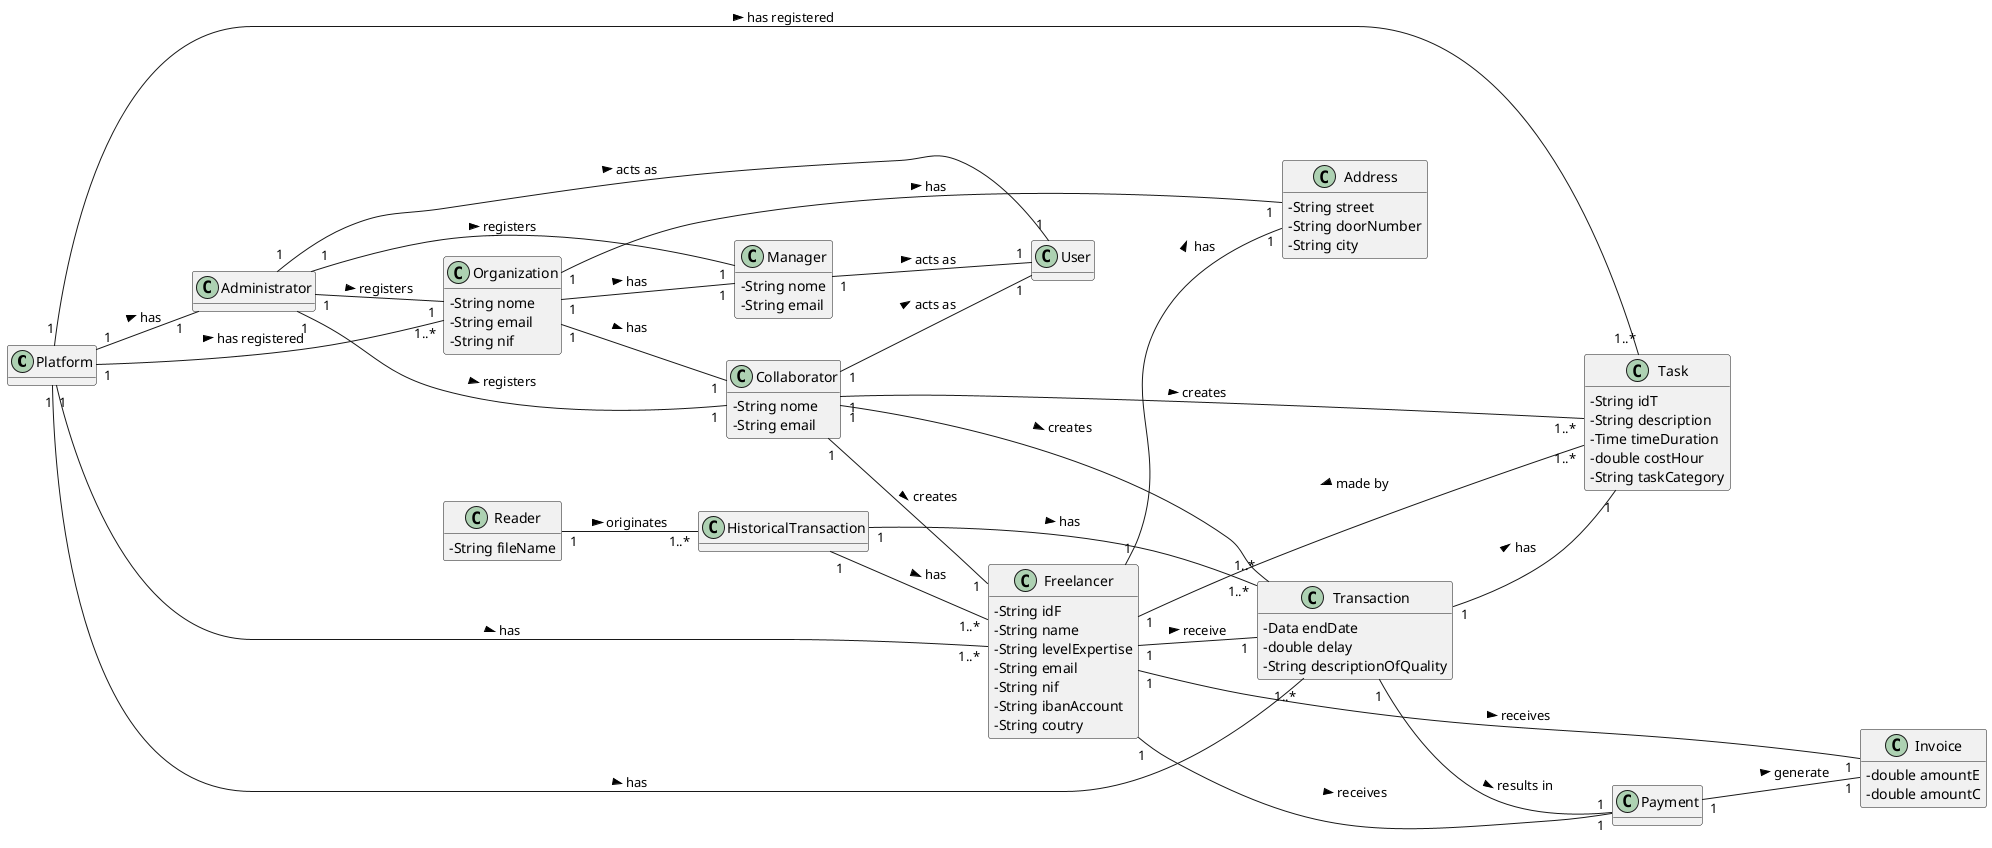 @startuml
skinparam classAttributeIconSize 0
hide methods
left to right direction

class Platform{
}
class Freelancer {
  -String idF
  -String name
  -String levelExpertise
  -String email
  -String nif
  -String ibanAccount
  -String coutry
}

class Organization {
  -String nome
  -String email
  -String nif
}

class Collaborator{
  -String nome
  -String email
}

class Task {
  -String idT
  -String description
  -Time timeDuration
  -double costHour
  -String taskCategory
}

class Manager {
  -String nome
  -String email
}

class User {
}

class Invoice {
  -double amountE
  -double amountC
}

class Transaction {
  -Data endDate
  -double delay
  -String descriptionOfQuality
}

class Address{
  -String street
  -String doorNumber
  -String city
}

class Administrator {
}

class Payment{
}

class Reader {
  -String fileName
}

class HistoricalTransaction{
}

Freelancer "1" -- "1" Transaction: receive >
Freelancer "1" -- "1" Invoice: receives > 
Freelancer "1" -- "1" Payment: receives >
Freelancer "1" -- "1" Address: has >

Task "1..*" -- "1" Freelancer: made by >

Platform "1" -- "1..*" Transaction: has >
Platform "1" -- "1" Administrator: has >
Platform "1" -- "1..*" Organization: has registered >
Platform "1" -- "1..*" Freelancer: has >
Platform "1" -- "1..*" Task: has registered >

Organization "1" -- "1" Address: has >
Organization "1" -- "1" Manager: has >
Organization "1" -- "1" Collaborator: has >

Manager "1" -- "1" User: acts as >

Administrator "1" -- "1" Organization: registers >
Administrator "1" -- "1" User: acts as >
Administrator "1" -- "1" Collaborator: registers >
Administrator "1" -- "1" Manager: registers >

Transaction "1" -- "1" Payment: results in >
Transaction "1" -- "1" Task: has >


Payment "1" -- "1" Invoice: generate >


Reader "1" -- "1..*" HistoricalTransaction: originates >

HistoricalTransaction "1" -- "1..*" Transaction: has >
HistoricalTransaction "1" -- "1..*" Freelancer: has >

Collaborator "1" -- "1" Freelancer: creates >
Collaborator "1" -- "1..*" Task: creates >
Collaborator "1" -- "1..*" Transaction: creates >
Collaborator "1" -- "1" User: acts as >




@enduml


